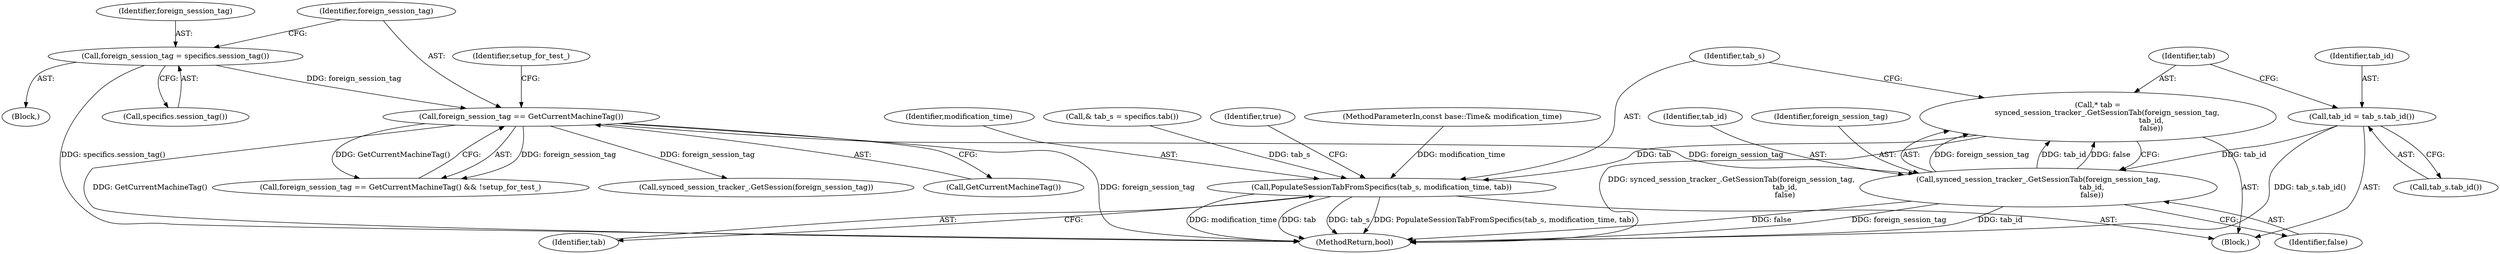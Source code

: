 digraph "0_Chrome_19190765882e272a6a2162c89acdb29110f7e3cf_8@pointer" {
"1000212" [label="(Call,* tab =\n        synced_session_tracker_.GetSessionTab(foreign_session_tag,\n                                              tab_id,\n                                              false))"];
"1000214" [label="(Call,synced_session_tracker_.GetSessionTab(foreign_session_tag,\n                                              tab_id,\n                                              false))"];
"1000112" [label="(Call,foreign_session_tag == GetCurrentMachineTag())"];
"1000107" [label="(Call,foreign_session_tag = specifics.session_tag())"];
"1000208" [label="(Call,tab_id = tab_s.tab_id())"];
"1000218" [label="(Call,PopulateSessionTabFromSpecifics(tab_s, modification_time, tab))"];
"1000108" [label="(Identifier,foreign_session_tag)"];
"1000116" [label="(Identifier,setup_for_test_)"];
"1000109" [label="(Call,specifics.session_tag())"];
"1000111" [label="(Call,foreign_session_tag == GetCurrentMachineTag() && !setup_for_test_)"];
"1000125" [label="(Call,synced_session_tracker_.GetSession(foreign_session_tag))"];
"1000220" [label="(Identifier,modification_time)"];
"1000102" [label="(MethodParameterIn,const base::Time& modification_time)"];
"1000219" [label="(Identifier,tab_s)"];
"1000204" [label="(Call,& tab_s = specifics.tab())"];
"1000221" [label="(Identifier,tab)"];
"1000114" [label="(Call,GetCurrentMachineTag())"];
"1000212" [label="(Call,* tab =\n        synced_session_tracker_.GetSessionTab(foreign_session_tag,\n                                              tab_id,\n                                              false))"];
"1000213" [label="(Identifier,tab)"];
"1000113" [label="(Identifier,foreign_session_tag)"];
"1000208" [label="(Call,tab_id = tab_s.tab_id())"];
"1000112" [label="(Call,foreign_session_tag == GetCurrentMachineTag())"];
"1000216" [label="(Identifier,tab_id)"];
"1000217" [label="(Identifier,false)"];
"1000210" [label="(Call,tab_s.tab_id())"];
"1000228" [label="(Identifier,true)"];
"1000218" [label="(Call,PopulateSessionTabFromSpecifics(tab_s, modification_time, tab))"];
"1000107" [label="(Call,foreign_session_tag = specifics.session_tag())"];
"1000214" [label="(Call,synced_session_tracker_.GetSessionTab(foreign_session_tag,\n                                              tab_id,\n                                              false))"];
"1000209" [label="(Identifier,tab_id)"];
"1000202" [label="(Block,)"];
"1000103" [label="(Block,)"];
"1000215" [label="(Identifier,foreign_session_tag)"];
"1000229" [label="(MethodReturn,bool)"];
"1000212" -> "1000202"  [label="AST: "];
"1000212" -> "1000214"  [label="CFG: "];
"1000213" -> "1000212"  [label="AST: "];
"1000214" -> "1000212"  [label="AST: "];
"1000219" -> "1000212"  [label="CFG: "];
"1000212" -> "1000229"  [label="DDG: synced_session_tracker_.GetSessionTab(foreign_session_tag,\n                                              tab_id,\n                                              false)"];
"1000214" -> "1000212"  [label="DDG: foreign_session_tag"];
"1000214" -> "1000212"  [label="DDG: tab_id"];
"1000214" -> "1000212"  [label="DDG: false"];
"1000212" -> "1000218"  [label="DDG: tab"];
"1000214" -> "1000217"  [label="CFG: "];
"1000215" -> "1000214"  [label="AST: "];
"1000216" -> "1000214"  [label="AST: "];
"1000217" -> "1000214"  [label="AST: "];
"1000214" -> "1000229"  [label="DDG: tab_id"];
"1000214" -> "1000229"  [label="DDG: false"];
"1000214" -> "1000229"  [label="DDG: foreign_session_tag"];
"1000112" -> "1000214"  [label="DDG: foreign_session_tag"];
"1000208" -> "1000214"  [label="DDG: tab_id"];
"1000112" -> "1000111"  [label="AST: "];
"1000112" -> "1000114"  [label="CFG: "];
"1000113" -> "1000112"  [label="AST: "];
"1000114" -> "1000112"  [label="AST: "];
"1000116" -> "1000112"  [label="CFG: "];
"1000111" -> "1000112"  [label="CFG: "];
"1000112" -> "1000229"  [label="DDG: GetCurrentMachineTag()"];
"1000112" -> "1000229"  [label="DDG: foreign_session_tag"];
"1000112" -> "1000111"  [label="DDG: foreign_session_tag"];
"1000112" -> "1000111"  [label="DDG: GetCurrentMachineTag()"];
"1000107" -> "1000112"  [label="DDG: foreign_session_tag"];
"1000112" -> "1000125"  [label="DDG: foreign_session_tag"];
"1000107" -> "1000103"  [label="AST: "];
"1000107" -> "1000109"  [label="CFG: "];
"1000108" -> "1000107"  [label="AST: "];
"1000109" -> "1000107"  [label="AST: "];
"1000113" -> "1000107"  [label="CFG: "];
"1000107" -> "1000229"  [label="DDG: specifics.session_tag()"];
"1000208" -> "1000202"  [label="AST: "];
"1000208" -> "1000210"  [label="CFG: "];
"1000209" -> "1000208"  [label="AST: "];
"1000210" -> "1000208"  [label="AST: "];
"1000213" -> "1000208"  [label="CFG: "];
"1000208" -> "1000229"  [label="DDG: tab_s.tab_id()"];
"1000218" -> "1000202"  [label="AST: "];
"1000218" -> "1000221"  [label="CFG: "];
"1000219" -> "1000218"  [label="AST: "];
"1000220" -> "1000218"  [label="AST: "];
"1000221" -> "1000218"  [label="AST: "];
"1000228" -> "1000218"  [label="CFG: "];
"1000218" -> "1000229"  [label="DDG: tab"];
"1000218" -> "1000229"  [label="DDG: tab_s"];
"1000218" -> "1000229"  [label="DDG: PopulateSessionTabFromSpecifics(tab_s, modification_time, tab)"];
"1000218" -> "1000229"  [label="DDG: modification_time"];
"1000204" -> "1000218"  [label="DDG: tab_s"];
"1000102" -> "1000218"  [label="DDG: modification_time"];
}
